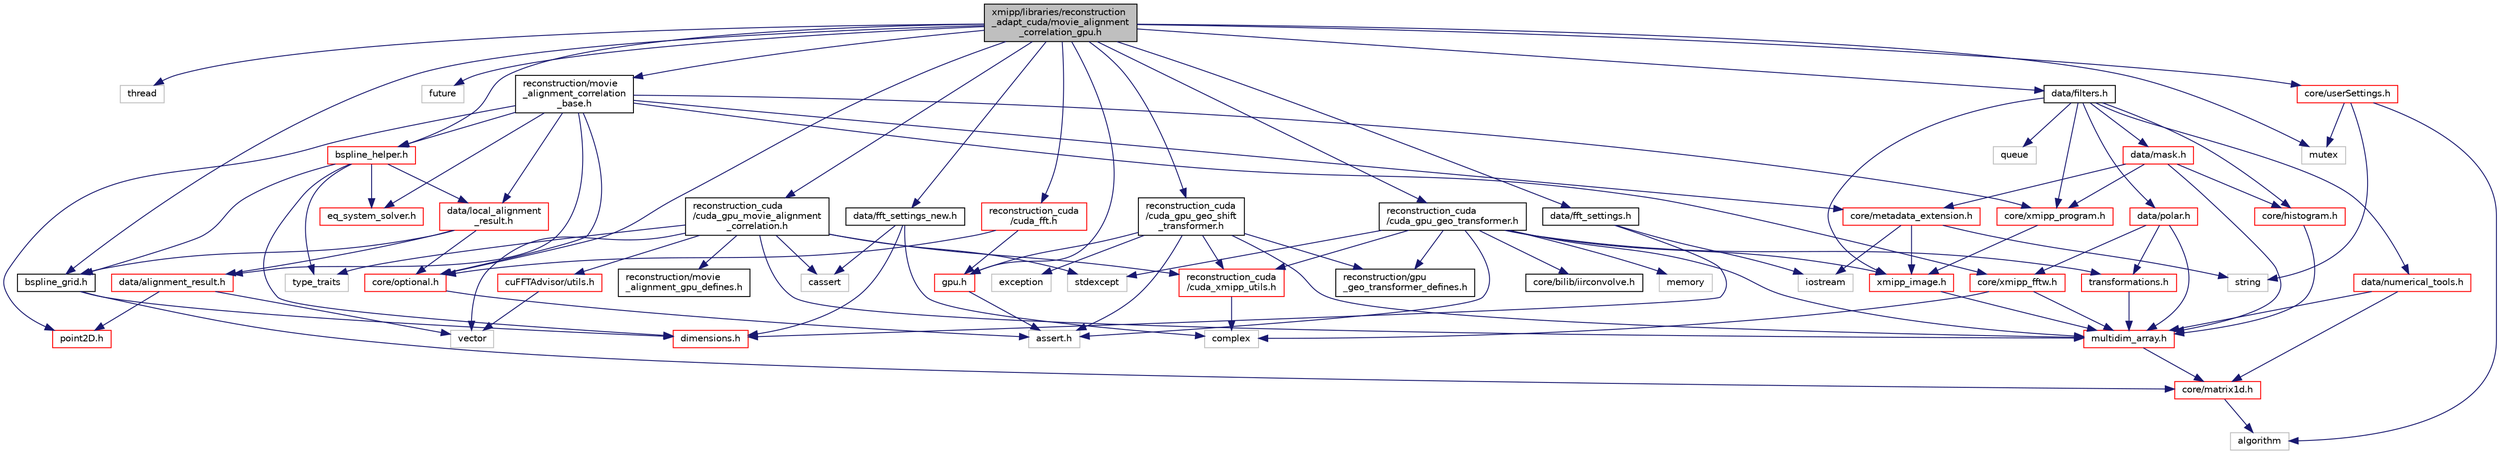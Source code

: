 digraph "xmipp/libraries/reconstruction_adapt_cuda/movie_alignment_correlation_gpu.h"
{
  edge [fontname="Helvetica",fontsize="10",labelfontname="Helvetica",labelfontsize="10"];
  node [fontname="Helvetica",fontsize="10",shape=record];
  Node0 [label="xmipp/libraries/reconstruction\l_adapt_cuda/movie_alignment\l_correlation_gpu.h",height=0.2,width=0.4,color="black", fillcolor="grey75", style="filled", fontcolor="black"];
  Node0 -> Node1 [color="midnightblue",fontsize="10",style="solid",fontname="Helvetica"];
  Node1 [label="thread",height=0.2,width=0.4,color="grey75", fillcolor="white", style="filled"];
  Node0 -> Node2 [color="midnightblue",fontsize="10",style="solid",fontname="Helvetica"];
  Node2 [label="mutex",height=0.2,width=0.4,color="grey75", fillcolor="white", style="filled"];
  Node0 -> Node3 [color="midnightblue",fontsize="10",style="solid",fontname="Helvetica"];
  Node3 [label="future",height=0.2,width=0.4,color="grey75", fillcolor="white", style="filled"];
  Node0 -> Node4 [color="midnightblue",fontsize="10",style="solid",fontname="Helvetica"];
  Node4 [label="reconstruction/movie\l_alignment_correlation\l_base.h",height=0.2,width=0.4,color="black", fillcolor="white", style="filled",URL="$movie__alignment__correlation__base_8h.html"];
  Node4 -> Node5 [color="midnightblue",fontsize="10",style="solid",fontname="Helvetica"];
  Node5 [label="data/alignment_result.h",height=0.2,width=0.4,color="red", fillcolor="white", style="filled",URL="$alignment__result_8h.html"];
  Node5 -> Node6 [color="midnightblue",fontsize="10",style="solid",fontname="Helvetica"];
  Node6 [label="point2D.h",height=0.2,width=0.4,color="red", fillcolor="white", style="filled",URL="$point2D_8h.html"];
  Node5 -> Node9 [color="midnightblue",fontsize="10",style="solid",fontname="Helvetica"];
  Node9 [label="vector",height=0.2,width=0.4,color="grey75", fillcolor="white", style="filled"];
  Node4 -> Node11 [color="midnightblue",fontsize="10",style="solid",fontname="Helvetica"];
  Node11 [label="data/local_alignment\l_result.h",height=0.2,width=0.4,color="red", fillcolor="white", style="filled",URL="$local__alignment__result_8h.html"];
  Node11 -> Node5 [color="midnightblue",fontsize="10",style="solid",fontname="Helvetica"];
  Node11 -> Node16 [color="midnightblue",fontsize="10",style="solid",fontname="Helvetica"];
  Node16 [label="core/optional.h",height=0.2,width=0.4,color="red", fillcolor="white", style="filled",URL="$optional_8h.html"];
  Node16 -> Node15 [color="midnightblue",fontsize="10",style="solid",fontname="Helvetica"];
  Node15 [label="assert.h",height=0.2,width=0.4,color="grey75", fillcolor="white", style="filled"];
  Node11 -> Node18 [color="midnightblue",fontsize="10",style="solid",fontname="Helvetica"];
  Node18 [label="bspline_grid.h",height=0.2,width=0.4,color="black", fillcolor="white", style="filled",URL="$bspline__grid_8h.html"];
  Node18 -> Node13 [color="midnightblue",fontsize="10",style="solid",fontname="Helvetica"];
  Node13 [label="dimensions.h",height=0.2,width=0.4,color="red", fillcolor="white", style="filled",URL="$dimensions_8h.html"];
  Node18 -> Node19 [color="midnightblue",fontsize="10",style="solid",fontname="Helvetica"];
  Node19 [label="core/matrix1d.h",height=0.2,width=0.4,color="red", fillcolor="white", style="filled",URL="$matrix1d_8h.html"];
  Node19 -> Node22 [color="midnightblue",fontsize="10",style="solid",fontname="Helvetica"];
  Node22 [label="algorithm",height=0.2,width=0.4,color="grey75", fillcolor="white", style="filled"];
  Node4 -> Node42 [color="midnightblue",fontsize="10",style="solid",fontname="Helvetica"];
  Node42 [label="core/xmipp_program.h",height=0.2,width=0.4,color="red", fillcolor="white", style="filled",URL="$xmipp__program_8h.html"];
  Node42 -> Node58 [color="midnightblue",fontsize="10",style="solid",fontname="Helvetica"];
  Node58 [label="xmipp_image.h",height=0.2,width=0.4,color="red", fillcolor="white", style="filled",URL="$xmipp__image_8h.html"];
  Node58 -> Node61 [color="midnightblue",fontsize="10",style="solid",fontname="Helvetica"];
  Node61 [label="multidim_array.h",height=0.2,width=0.4,color="red", fillcolor="white", style="filled",URL="$multidim__array_8h.html"];
  Node61 -> Node19 [color="midnightblue",fontsize="10",style="solid",fontname="Helvetica"];
  Node4 -> Node96 [color="midnightblue",fontsize="10",style="solid",fontname="Helvetica"];
  Node96 [label="core/metadata_extension.h",height=0.2,width=0.4,color="red", fillcolor="white", style="filled",URL="$metadata__extension_8h.html"];
  Node96 -> Node58 [color="midnightblue",fontsize="10",style="solid",fontname="Helvetica"];
  Node96 -> Node37 [color="midnightblue",fontsize="10",style="solid",fontname="Helvetica"];
  Node37 [label="iostream",height=0.2,width=0.4,color="grey75", fillcolor="white", style="filled"];
  Node96 -> Node31 [color="midnightblue",fontsize="10",style="solid",fontname="Helvetica"];
  Node31 [label="string",height=0.2,width=0.4,color="grey75", fillcolor="white", style="filled"];
  Node4 -> Node97 [color="midnightblue",fontsize="10",style="solid",fontname="Helvetica"];
  Node97 [label="core/xmipp_fftw.h",height=0.2,width=0.4,color="red", fillcolor="white", style="filled",URL="$xmipp__fftw_8h.html"];
  Node97 -> Node26 [color="midnightblue",fontsize="10",style="solid",fontname="Helvetica"];
  Node26 [label="complex",height=0.2,width=0.4,color="grey75", fillcolor="white", style="filled"];
  Node97 -> Node61 [color="midnightblue",fontsize="10",style="solid",fontname="Helvetica"];
  Node4 -> Node16 [color="midnightblue",fontsize="10",style="solid",fontname="Helvetica"];
  Node4 -> Node100 [color="midnightblue",fontsize="10",style="solid",fontname="Helvetica"];
  Node100 [label="eq_system_solver.h",height=0.2,width=0.4,color="red", fillcolor="white", style="filled",URL="$eq__system__solver_8h.html"];
  Node4 -> Node101 [color="midnightblue",fontsize="10",style="solid",fontname="Helvetica"];
  Node101 [label="bspline_helper.h",height=0.2,width=0.4,color="red", fillcolor="white", style="filled",URL="$bspline__helper_8h.html"];
  Node101 -> Node11 [color="midnightblue",fontsize="10",style="solid",fontname="Helvetica"];
  Node101 -> Node13 [color="midnightblue",fontsize="10",style="solid",fontname="Helvetica"];
  Node101 -> Node100 [color="midnightblue",fontsize="10",style="solid",fontname="Helvetica"];
  Node101 -> Node18 [color="midnightblue",fontsize="10",style="solid",fontname="Helvetica"];
  Node101 -> Node103 [color="midnightblue",fontsize="10",style="solid",fontname="Helvetica"];
  Node103 [label="type_traits",height=0.2,width=0.4,color="grey75", fillcolor="white", style="filled"];
  Node4 -> Node6 [color="midnightblue",fontsize="10",style="solid",fontname="Helvetica"];
  Node0 -> Node104 [color="midnightblue",fontsize="10",style="solid",fontname="Helvetica"];
  Node104 [label="reconstruction_cuda\l/cuda_gpu_movie_alignment\l_correlation.h",height=0.2,width=0.4,color="black", fillcolor="white", style="filled",URL="$cuda__gpu__movie__alignment__correlation_8h.html"];
  Node104 -> Node105 [color="midnightblue",fontsize="10",style="solid",fontname="Helvetica"];
  Node105 [label="reconstruction/movie\l_alignment_gpu_defines.h",height=0.2,width=0.4,color="black", fillcolor="white", style="filled",URL="$movie__alignment__gpu__defines_8h.html"];
  Node104 -> Node106 [color="midnightblue",fontsize="10",style="solid",fontname="Helvetica"];
  Node106 [label="cuFFTAdvisor/utils.h",height=0.2,width=0.4,color="red", fillcolor="white", style="filled",URL="$utils_8h.html"];
  Node106 -> Node9 [color="midnightblue",fontsize="10",style="solid",fontname="Helvetica"];
  Node104 -> Node9 [color="midnightblue",fontsize="10",style="solid",fontname="Helvetica"];
  Node104 -> Node108 [color="midnightblue",fontsize="10",style="solid",fontname="Helvetica"];
  Node108 [label="reconstruction_cuda\l/cuda_xmipp_utils.h",height=0.2,width=0.4,color="red", fillcolor="white", style="filled",URL="$cuda__xmipp__utils_8h.html"];
  Node108 -> Node26 [color="midnightblue",fontsize="10",style="solid",fontname="Helvetica"];
  Node104 -> Node61 [color="midnightblue",fontsize="10",style="solid",fontname="Helvetica"];
  Node104 -> Node103 [color="midnightblue",fontsize="10",style="solid",fontname="Helvetica"];
  Node104 -> Node109 [color="midnightblue",fontsize="10",style="solid",fontname="Helvetica"];
  Node109 [label="stdexcept",height=0.2,width=0.4,color="grey75", fillcolor="white", style="filled"];
  Node104 -> Node110 [color="midnightblue",fontsize="10",style="solid",fontname="Helvetica"];
  Node110 [label="cassert",height=0.2,width=0.4,color="grey75", fillcolor="white", style="filled"];
  Node0 -> Node111 [color="midnightblue",fontsize="10",style="solid",fontname="Helvetica"];
  Node111 [label="reconstruction_cuda\l/cuda_gpu_geo_shift\l_transformer.h",height=0.2,width=0.4,color="black", fillcolor="white", style="filled",URL="$cuda__gpu__geo__shift__transformer_8h.html"];
  Node111 -> Node15 [color="midnightblue",fontsize="10",style="solid",fontname="Helvetica"];
  Node111 -> Node112 [color="midnightblue",fontsize="10",style="solid",fontname="Helvetica"];
  Node112 [label="exception",height=0.2,width=0.4,color="grey75", fillcolor="white", style="filled"];
  Node111 -> Node61 [color="midnightblue",fontsize="10",style="solid",fontname="Helvetica"];
  Node111 -> Node113 [color="midnightblue",fontsize="10",style="solid",fontname="Helvetica"];
  Node113 [label="reconstruction/gpu\l_geo_transformer_defines.h",height=0.2,width=0.4,color="black", fillcolor="white", style="filled",URL="$gpu__geo__transformer__defines_8h.html"];
  Node111 -> Node108 [color="midnightblue",fontsize="10",style="solid",fontname="Helvetica"];
  Node111 -> Node114 [color="midnightblue",fontsize="10",style="solid",fontname="Helvetica"];
  Node114 [label="gpu.h",height=0.2,width=0.4,color="red", fillcolor="white", style="filled",URL="$gpu_8h.html"];
  Node114 -> Node15 [color="midnightblue",fontsize="10",style="solid",fontname="Helvetica"];
  Node0 -> Node116 [color="midnightblue",fontsize="10",style="solid",fontname="Helvetica"];
  Node116 [label="reconstruction_cuda\l/cuda_gpu_geo_transformer.h",height=0.2,width=0.4,color="black", fillcolor="white", style="filled",URL="$cuda__gpu__geo__transformer_8h.html"];
  Node116 -> Node15 [color="midnightblue",fontsize="10",style="solid",fontname="Helvetica"];
  Node116 -> Node109 [color="midnightblue",fontsize="10",style="solid",fontname="Helvetica"];
  Node116 -> Node117 [color="midnightblue",fontsize="10",style="solid",fontname="Helvetica"];
  Node117 [label="memory",height=0.2,width=0.4,color="grey75", fillcolor="white", style="filled"];
  Node116 -> Node61 [color="midnightblue",fontsize="10",style="solid",fontname="Helvetica"];
  Node116 -> Node69 [color="midnightblue",fontsize="10",style="solid",fontname="Helvetica"];
  Node69 [label="transformations.h",height=0.2,width=0.4,color="red", fillcolor="white", style="filled",URL="$transformations_8h.html"];
  Node69 -> Node61 [color="midnightblue",fontsize="10",style="solid",fontname="Helvetica"];
  Node116 -> Node58 [color="midnightblue",fontsize="10",style="solid",fontname="Helvetica"];
  Node116 -> Node118 [color="midnightblue",fontsize="10",style="solid",fontname="Helvetica"];
  Node118 [label="core/bilib/iirconvolve.h",height=0.2,width=0.4,color="black", fillcolor="white", style="filled",URL="$iirconvolve_8h.html"];
  Node116 -> Node113 [color="midnightblue",fontsize="10",style="solid",fontname="Helvetica"];
  Node116 -> Node108 [color="midnightblue",fontsize="10",style="solid",fontname="Helvetica"];
  Node0 -> Node119 [color="midnightblue",fontsize="10",style="solid",fontname="Helvetica"];
  Node119 [label="data/filters.h",height=0.2,width=0.4,color="black", fillcolor="white", style="filled",URL="$filters_8h.html"];
  Node119 -> Node120 [color="midnightblue",fontsize="10",style="solid",fontname="Helvetica"];
  Node120 [label="queue",height=0.2,width=0.4,color="grey75", fillcolor="white", style="filled"];
  Node119 -> Node58 [color="midnightblue",fontsize="10",style="solid",fontname="Helvetica"];
  Node119 -> Node121 [color="midnightblue",fontsize="10",style="solid",fontname="Helvetica"];
  Node121 [label="core/histogram.h",height=0.2,width=0.4,color="red", fillcolor="white", style="filled",URL="$histogram_8h.html"];
  Node121 -> Node61 [color="midnightblue",fontsize="10",style="solid",fontname="Helvetica"];
  Node119 -> Node42 [color="midnightblue",fontsize="10",style="solid",fontname="Helvetica"];
  Node119 -> Node122 [color="midnightblue",fontsize="10",style="solid",fontname="Helvetica"];
  Node122 [label="data/numerical_tools.h",height=0.2,width=0.4,color="red", fillcolor="white", style="filled",URL="$numerical__tools_8h.html"];
  Node122 -> Node19 [color="midnightblue",fontsize="10",style="solid",fontname="Helvetica"];
  Node122 -> Node61 [color="midnightblue",fontsize="10",style="solid",fontname="Helvetica"];
  Node119 -> Node123 [color="midnightblue",fontsize="10",style="solid",fontname="Helvetica"];
  Node123 [label="data/mask.h",height=0.2,width=0.4,color="red", fillcolor="white", style="filled",URL="$mask_8h.html"];
  Node123 -> Node61 [color="midnightblue",fontsize="10",style="solid",fontname="Helvetica"];
  Node123 -> Node121 [color="midnightblue",fontsize="10",style="solid",fontname="Helvetica"];
  Node123 -> Node42 [color="midnightblue",fontsize="10",style="solid",fontname="Helvetica"];
  Node123 -> Node96 [color="midnightblue",fontsize="10",style="solid",fontname="Helvetica"];
  Node119 -> Node130 [color="midnightblue",fontsize="10",style="solid",fontname="Helvetica"];
  Node130 [label="data/polar.h",height=0.2,width=0.4,color="red", fillcolor="white", style="filled",URL="$polar_8h.html"];
  Node130 -> Node61 [color="midnightblue",fontsize="10",style="solid",fontname="Helvetica"];
  Node130 -> Node69 [color="midnightblue",fontsize="10",style="solid",fontname="Helvetica"];
  Node130 -> Node97 [color="midnightblue",fontsize="10",style="solid",fontname="Helvetica"];
  Node0 -> Node131 [color="midnightblue",fontsize="10",style="solid",fontname="Helvetica"];
  Node131 [label="data/fft_settings.h",height=0.2,width=0.4,color="black", fillcolor="white", style="filled",URL="$fft__settings_8h.html"];
  Node131 -> Node37 [color="midnightblue",fontsize="10",style="solid",fontname="Helvetica"];
  Node131 -> Node13 [color="midnightblue",fontsize="10",style="solid",fontname="Helvetica"];
  Node0 -> Node132 [color="midnightblue",fontsize="10",style="solid",fontname="Helvetica"];
  Node132 [label="data/fft_settings_new.h",height=0.2,width=0.4,color="black", fillcolor="white", style="filled",URL="$fft__settings__new_8h.html"];
  Node132 -> Node13 [color="midnightblue",fontsize="10",style="solid",fontname="Helvetica"];
  Node132 -> Node110 [color="midnightblue",fontsize="10",style="solid",fontname="Helvetica"];
  Node132 -> Node26 [color="midnightblue",fontsize="10",style="solid",fontname="Helvetica"];
  Node0 -> Node18 [color="midnightblue",fontsize="10",style="solid",fontname="Helvetica"];
  Node0 -> Node133 [color="midnightblue",fontsize="10",style="solid",fontname="Helvetica"];
  Node133 [label="core/userSettings.h",height=0.2,width=0.4,color="red", fillcolor="white", style="filled",URL="$userSettings_8h.html"];
  Node133 -> Node31 [color="midnightblue",fontsize="10",style="solid",fontname="Helvetica"];
  Node133 -> Node22 [color="midnightblue",fontsize="10",style="solid",fontname="Helvetica"];
  Node133 -> Node2 [color="midnightblue",fontsize="10",style="solid",fontname="Helvetica"];
  Node0 -> Node101 [color="midnightblue",fontsize="10",style="solid",fontname="Helvetica"];
  Node0 -> Node114 [color="midnightblue",fontsize="10",style="solid",fontname="Helvetica"];
  Node0 -> Node16 [color="midnightblue",fontsize="10",style="solid",fontname="Helvetica"];
  Node0 -> Node135 [color="midnightblue",fontsize="10",style="solid",fontname="Helvetica"];
  Node135 [label="reconstruction_cuda\l/cuda_fft.h",height=0.2,width=0.4,color="red", fillcolor="white", style="filled",URL="$cuda__fft_8h.html"];
  Node135 -> Node16 [color="midnightblue",fontsize="10",style="solid",fontname="Helvetica"];
  Node135 -> Node114 [color="midnightblue",fontsize="10",style="solid",fontname="Helvetica"];
}
